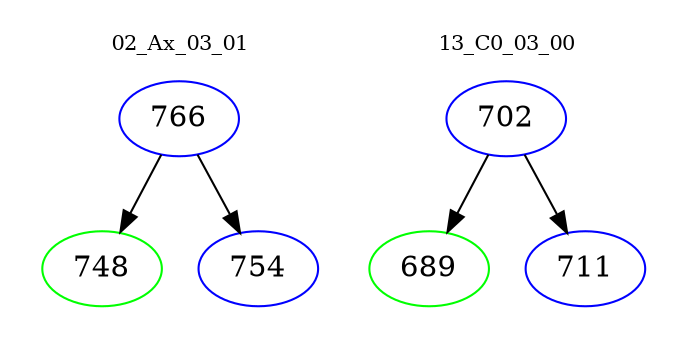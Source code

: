 digraph{
subgraph cluster_0 {
color = white
label = "02_Ax_03_01";
fontsize=10;
T0_766 [label="766", color="blue"]
T0_766 -> T0_748 [color="black"]
T0_748 [label="748", color="green"]
T0_766 -> T0_754 [color="black"]
T0_754 [label="754", color="blue"]
}
subgraph cluster_1 {
color = white
label = "13_C0_03_00";
fontsize=10;
T1_702 [label="702", color="blue"]
T1_702 -> T1_689 [color="black"]
T1_689 [label="689", color="green"]
T1_702 -> T1_711 [color="black"]
T1_711 [label="711", color="blue"]
}
}
